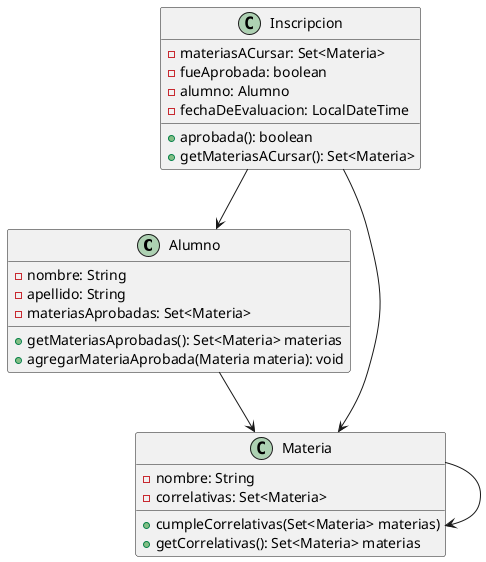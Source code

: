 @startuml

class Alumno {
    - nombre: String
    - apellido: String
    - materiasAprobadas: Set<Materia>

    + getMateriasAprobadas(): Set<Materia> materias
    + agregarMateriaAprobada(Materia materia): void

}

class Materia {
    - nombre: String
    - correlativas: Set<Materia>

    + cumpleCorrelativas(Set<Materia> materias)
    + getCorrelativas(): Set<Materia> materias
}

class Inscripcion{
    - materiasACursar: Set<Materia>
    - fueAprobada: boolean
    - alumno: Alumno
    - fechaDeEvaluacion: LocalDateTime

    + aprobada(): boolean
    + getMateriasACursar(): Set<Materia>
}

Inscripcion-->Materia
Inscripcion-->Alumno

Alumno-->Materia

Materia-->Materia

@enduml